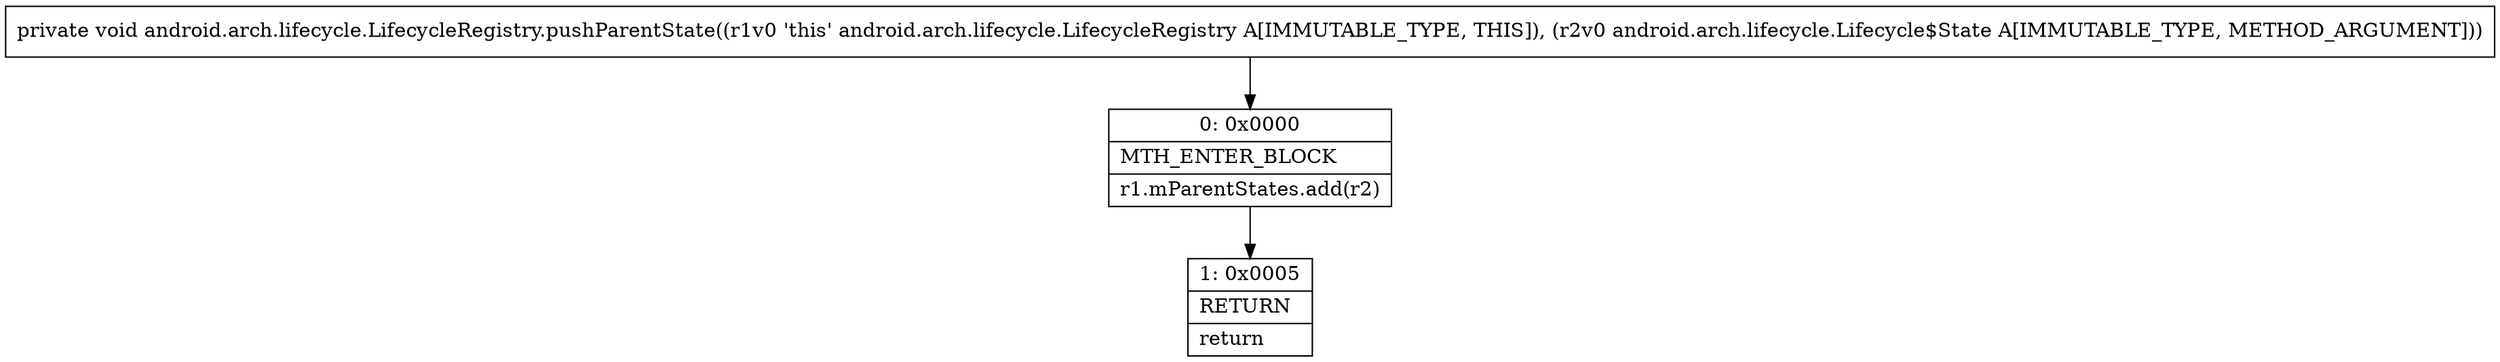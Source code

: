 digraph "CFG forandroid.arch.lifecycle.LifecycleRegistry.pushParentState(Landroid\/arch\/lifecycle\/Lifecycle$State;)V" {
Node_0 [shape=record,label="{0\:\ 0x0000|MTH_ENTER_BLOCK\l|r1.mParentStates.add(r2)\l}"];
Node_1 [shape=record,label="{1\:\ 0x0005|RETURN\l|return\l}"];
MethodNode[shape=record,label="{private void android.arch.lifecycle.LifecycleRegistry.pushParentState((r1v0 'this' android.arch.lifecycle.LifecycleRegistry A[IMMUTABLE_TYPE, THIS]), (r2v0 android.arch.lifecycle.Lifecycle$State A[IMMUTABLE_TYPE, METHOD_ARGUMENT])) }"];
MethodNode -> Node_0;
Node_0 -> Node_1;
}

